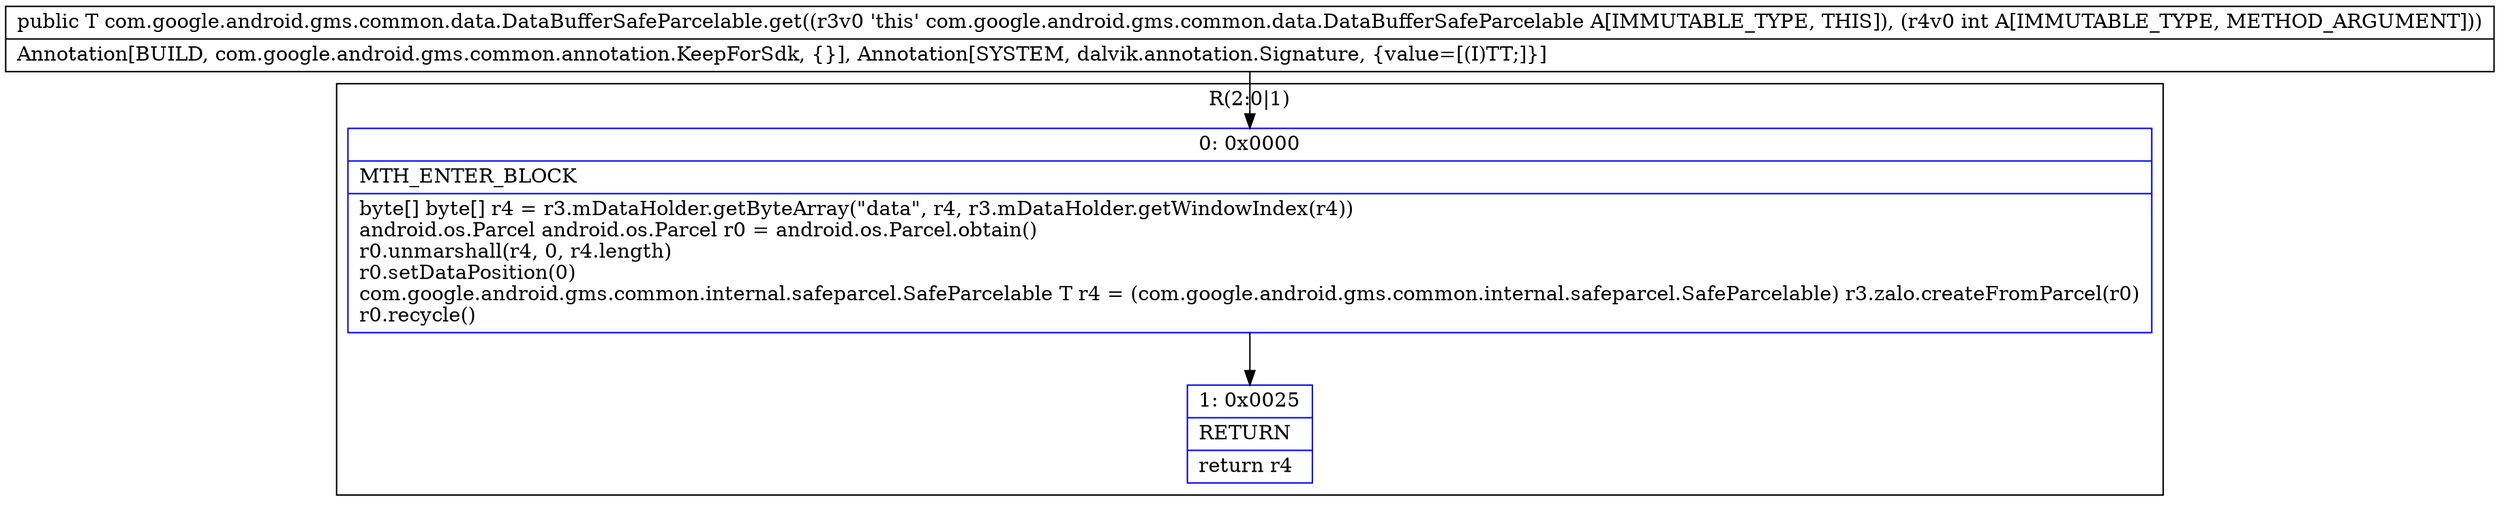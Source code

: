 digraph "CFG forcom.google.android.gms.common.data.DataBufferSafeParcelable.get(I)Lcom\/google\/android\/gms\/common\/internal\/safeparcel\/SafeParcelable;" {
subgraph cluster_Region_1009826696 {
label = "R(2:0|1)";
node [shape=record,color=blue];
Node_0 [shape=record,label="{0\:\ 0x0000|MTH_ENTER_BLOCK\l|byte[] byte[] r4 = r3.mDataHolder.getByteArray(\"data\", r4, r3.mDataHolder.getWindowIndex(r4))\landroid.os.Parcel android.os.Parcel r0 = android.os.Parcel.obtain()\lr0.unmarshall(r4, 0, r4.length)\lr0.setDataPosition(0)\lcom.google.android.gms.common.internal.safeparcel.SafeParcelable T r4 = (com.google.android.gms.common.internal.safeparcel.SafeParcelable) r3.zalo.createFromParcel(r0)\lr0.recycle()\l}"];
Node_1 [shape=record,label="{1\:\ 0x0025|RETURN\l|return r4\l}"];
}
MethodNode[shape=record,label="{public T com.google.android.gms.common.data.DataBufferSafeParcelable.get((r3v0 'this' com.google.android.gms.common.data.DataBufferSafeParcelable A[IMMUTABLE_TYPE, THIS]), (r4v0 int A[IMMUTABLE_TYPE, METHOD_ARGUMENT]))  | Annotation[BUILD, com.google.android.gms.common.annotation.KeepForSdk, \{\}], Annotation[SYSTEM, dalvik.annotation.Signature, \{value=[(I)TT;]\}]\l}"];
MethodNode -> Node_0;
Node_0 -> Node_1;
}

